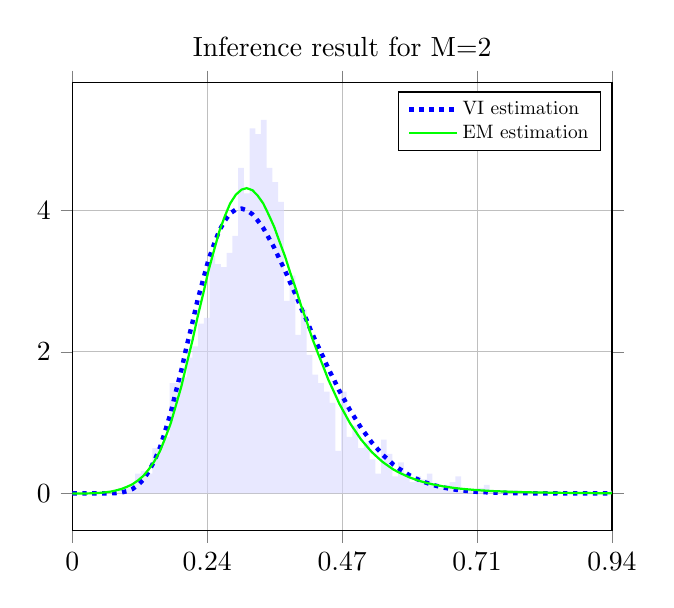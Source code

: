 \begin{tikzpicture}
\begin{axis}[legend style={nodes={scale=0.7, transform shape}}, legend cell align={left}, title={Inference result for M=2}, yticklabel style={/pgf/number format/fixed,
            /pgf/number format/precision=3}, grid={major}, yminorgrids={true}, tick align={outside}, xtick={0.0,0.236,0.472,0.708,0.944}, xmin={0.0}, xmax={0.944}, scaled y ticks={false}]
    \addplot[ybar interval, fill={blue!15}, forget plot, opacity={0.6}, draw={none}, bar width={5.0e-6}]
        table[row sep={\\}]
        {
            \\
            0.08  0.08  \\
            0.09  0.08  \\
            0.1  0.12  \\
            0.11  0.28  \\
            0.12  0.32  \\
            0.13  0.28  \\
            0.14  0.64  \\
            0.15  0.68  \\
            0.16  0.8  \\
            0.17  1.56  \\
            0.18  1.56  \\
            0.19  1.64  \\
            0.2  1.92  \\
            0.21  2.08  \\
            0.22  2.4  \\
            0.23  2.48  \\
            0.24  3.36  \\
            0.25  3.24  \\
            0.26  3.2  \\
            0.27  3.4  \\
            0.28  3.64  \\
            0.29  4.6  \\
            0.3  4.24  \\
            0.31  5.16  \\
            0.32  5.08  \\
            0.33  5.28  \\
            0.34  4.6  \\
            0.35  4.4  \\
            0.36  4.12  \\
            0.37  2.72  \\
            0.38  3.08  \\
            0.39  2.24  \\
            0.4  2.6  \\
            0.41  1.96  \\
            0.42  1.68  \\
            0.43  1.56  \\
            0.44  1.44  \\
            0.45  1.28  \\
            0.46  0.6  \\
            0.47  1.44  \\
            0.48  0.8  \\
            0.49  0.96  \\
            0.5  0.64  \\
            0.51  0.72  \\
            0.52  0.48  \\
            0.53  0.28  \\
            0.54  0.76  \\
            0.55  0.56  \\
            0.56  0.24  \\
            0.57  0.44  \\
            0.58  0.28  \\
            0.59  0.16  \\
            0.6  0.24  \\
            0.61  0.2  \\
            0.62  0.28  \\
            0.63  0.12  \\
            0.64  0.08  \\
            0.65  0.12  \\
            0.66  0.16  \\
            0.67  0.24  \\
            0.68  0.04  \\
            0.69  0.04  \\
            0.7  0.0  \\
            0.71  0.08  \\
            0.72  0.12  \\
            0.73  0.04  \\
            0.74  0.0  \\
            0.75  0.04  \\
            0.76  0.0  \\
            0.77  0.0  \\
            0.78  0.0  \\
            0.79  0.0  \\
            0.8  0.0  \\
            0.81  0.0  \\
            0.82  0.0  \\
            0.83  0.0  \\
            0.84  0.0  \\
            0.85  0.0  \\
            0.86  0.0  \\
            0.87  0.0  \\
            0.88  0.0  \\
            0.89  0.0  \\
            0.9  0.0  \\
            0.91  0.0  \\
            0.92  0.0  \\
            0.93  0.0  \\
            0.94  0.04  \\
            0.95  0.0  \\
        }
        ;
    \addplot[style={{ultra thick, dotted}}, color={blue}]
        table[row sep={\\}]
        {
            \\
            0.0  0.0  \\
            0.01  4.391e-12  \\
            0.019  7.758e-9  \\
            0.029  5.253e-7  \\
            0.038  9.357e-6  \\
            0.048  8.018e-5  \\
            0.057  0.0  \\
            0.067  0.002  \\
            0.076  0.005  \\
            0.086  0.014  \\
            0.095  0.031  \\
            0.105  0.062  \\
            0.114  0.113  \\
            0.124  0.192  \\
            0.133  0.303  \\
            0.143  0.452  \\
            0.153  0.642  \\
            0.162  0.871  \\
            0.172  1.138  \\
            0.181  1.434  \\
            0.191  1.752  \\
            0.2  2.082  \\
            0.21  2.412  \\
            0.219  2.731  \\
            0.229  3.028  \\
            0.238  3.296  \\
            0.248  3.526  \\
            0.257  3.714  \\
            0.267  3.858  \\
            0.276  3.957  \\
            0.286  4.012  \\
            0.296  4.026  \\
            0.305  4.003  \\
            0.315  3.946  \\
            0.324  3.86  \\
            0.334  3.751  \\
            0.343  3.621  \\
            0.353  3.476  \\
            0.362  3.319  \\
            0.372  3.152  \\
            0.381  2.98  \\
            0.391  2.803  \\
            0.4  2.625  \\
            0.41  2.447  \\
            0.419  2.27  \\
            0.429  2.096  \\
            0.439  1.926  \\
            0.448  1.762  \\
            0.458  1.603  \\
            0.467  1.452  \\
            0.477  1.308  \\
            0.486  1.173  \\
            0.496  1.046  \\
            0.505  0.928  \\
            0.515  0.819  \\
            0.524  0.719  \\
            0.534  0.628  \\
            0.543  0.546  \\
            0.553  0.472  \\
            0.562  0.406  \\
            0.572  0.348  \\
            0.582  0.296  \\
            0.591  0.251  \\
            0.601  0.212  \\
            0.61  0.178  \\
            0.62  0.149  \\
            0.629  0.124  \\
            0.639  0.103  \\
            0.648  0.085  \\
            0.658  0.07  \\
            0.667  0.057  \\
            0.677  0.046  \\
            0.686  0.038  \\
            0.696  0.03  \\
            0.705  0.024  \\
            0.715  0.02  \\
            0.725  0.016  \\
            0.734  0.012  \\
            0.744  0.01  \\
            0.753  0.008  \\
            0.763  0.006  \\
            0.772  0.005  \\
            0.782  0.004  \\
            0.791  0.003  \\
            0.801  0.002  \\
            0.81  0.002  \\
            0.82  0.001  \\
            0.829  0.001  \\
            0.839  0.001  \\
            0.848  0.001  \\
            0.858  0.0  \\
            0.868  0.0  \\
            0.877  0.0  \\
            0.887  0.0  \\
            0.896  0.0  \\
            0.906  0.0  \\
            0.915  9.329e-5  \\
            0.925  7.032e-5  \\
            0.934  5.289e-5  \\
            0.944  3.971e-5  \\
        }
        ;
    \addlegendentry {VI estimation}
    \addplot[style={{thick, solid}}, color={green}]
        table[row sep={\\}]
        {
            \\
            0.0  0.0  \\
            0.01  9.362e-6  \\
            0.019  0.0  \\
            0.029  0.001  \\
            0.038  0.003  \\
            0.048  0.008  \\
            0.057  0.015  \\
            0.067  0.026  \\
            0.076  0.042  \\
            0.086  0.063  \\
            0.095  0.092  \\
            0.105  0.129  \\
            0.114  0.179  \\
            0.124  0.246  \\
            0.133  0.333  \\
            0.143  0.448  \\
            0.153  0.593  \\
            0.162  0.773  \\
            0.172  0.988  \\
            0.181  1.239  \\
            0.191  1.521  \\
            0.2  1.83  \\
            0.21  2.156  \\
            0.219  2.491  \\
            0.229  2.824  \\
            0.238  3.143  \\
            0.248  3.439  \\
            0.257  3.701  \\
            0.267  3.923  \\
            0.276  4.097  \\
            0.286  4.222  \\
            0.296  4.294  \\
            0.305  4.315  \\
            0.315  4.286  \\
            0.324  4.212  \\
            0.334  4.098  \\
            0.343  3.948  \\
            0.353  3.77  \\
            0.362  3.569  \\
            0.372  3.352  \\
            0.381  3.124  \\
            0.391  2.892  \\
            0.4  2.659  \\
            0.41  2.43  \\
            0.419  2.207  \\
            0.429  1.994  \\
            0.439  1.793  \\
            0.448  1.604  \\
            0.458  1.43  \\
            0.467  1.269  \\
            0.477  1.122  \\
            0.486  0.989  \\
            0.496  0.87  \\
            0.505  0.763  \\
            0.515  0.668  \\
            0.524  0.584  \\
            0.534  0.509  \\
            0.543  0.444  \\
            0.553  0.387  \\
            0.562  0.337  \\
            0.572  0.294  \\
            0.582  0.256  \\
            0.591  0.223  \\
            0.601  0.195  \\
            0.61  0.17  \\
            0.62  0.149  \\
            0.629  0.131  \\
            0.639  0.115  \\
            0.648  0.101  \\
            0.658  0.089  \\
            0.667  0.079  \\
            0.677  0.069  \\
            0.686  0.062  \\
            0.696  0.055  \\
            0.705  0.049  \\
            0.715  0.043  \\
            0.725  0.039  \\
            0.734  0.034  \\
            0.744  0.031  \\
            0.753  0.028  \\
            0.763  0.025  \\
            0.772  0.022  \\
            0.782  0.02  \\
            0.791  0.018  \\
            0.801  0.016  \\
            0.81  0.014  \\
            0.82  0.013  \\
            0.829  0.012  \\
            0.839  0.01  \\
            0.848  0.009  \\
            0.858  0.008  \\
            0.868  0.008  \\
            0.877  0.007  \\
            0.887  0.006  \\
            0.896  0.006  \\
            0.906  0.005  \\
            0.915  0.004  \\
            0.925  0.004  \\
            0.934  0.004  \\
            0.944  0.003  \\
        }
        ;
    \addlegendentry {EM estimation}
\end{axis}
\end{tikzpicture}
